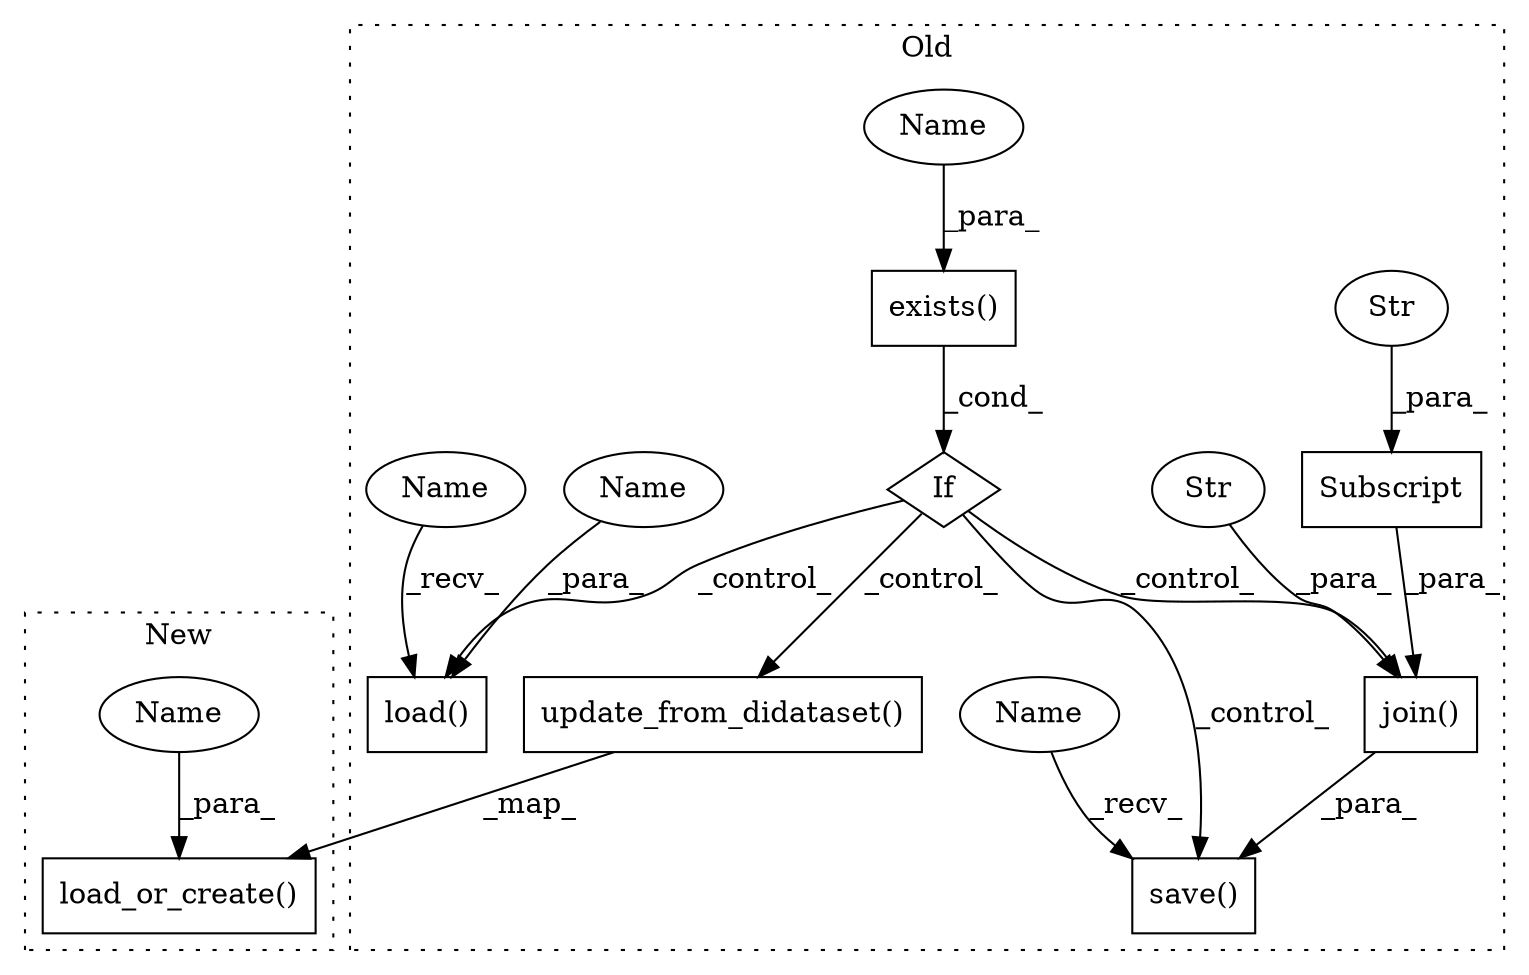 digraph G {
subgraph cluster0 {
1 [label="update_from_didataset()" a="75" s="5902,5948" l="36,22" shape="box"];
3 [label="If" a="96" s="5721" l="3" shape="diamond"];
4 [label="load()" a="75" s="5768,5805" l="19,1" shape="box"];
5 [label="exists()" a="75" s="5724,5757" l="15,1" shape="box"];
6 [label="join()" a="75" s="6011,6067" l="13,1" shape="box"];
7 [label="Subscript" a="63" s="6024,0" l="22,0" shape="box"];
8 [label="Str" a="66" s="6032" l="13" shape="ellipse"];
9 [label="Str" a="66" s="6048" l="19" shape="ellipse"];
10 [label="save()" a="75" s="5979,6068" l="32,10" shape="box"];
11 [label="Name" a="87" s="5739" l="18" shape="ellipse"];
12 [label="Name" a="87" s="5787" l="18" shape="ellipse"];
14 [label="Name" a="87" s="5979" l="13" shape="ellipse"];
15 [label="Name" a="87" s="5768" l="13" shape="ellipse"];
label = "Old";
style="dotted";
}
subgraph cluster1 {
2 [label="load_or_create()" a="75" s="5701,5751" l="38,57" shape="box"];
13 [label="Name" a="87" s="5739" l="12" shape="ellipse"];
label = "New";
style="dotted";
}
1 -> 2 [label="_map_"];
3 -> 1 [label="_control_"];
3 -> 4 [label="_control_"];
3 -> 10 [label="_control_"];
3 -> 6 [label="_control_"];
5 -> 3 [label="_cond_"];
6 -> 10 [label="_para_"];
7 -> 6 [label="_para_"];
8 -> 7 [label="_para_"];
9 -> 6 [label="_para_"];
11 -> 5 [label="_para_"];
12 -> 4 [label="_para_"];
13 -> 2 [label="_para_"];
14 -> 10 [label="_recv_"];
15 -> 4 [label="_recv_"];
}